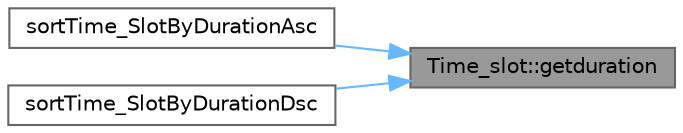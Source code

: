 digraph "Time_slot::getduration"
{
 // LATEX_PDF_SIZE
  bgcolor="transparent";
  edge [fontname=Helvetica,fontsize=10,labelfontname=Helvetica,labelfontsize=10];
  node [fontname=Helvetica,fontsize=10,shape=box,height=0.2,width=0.4];
  rankdir="RL";
  Node1 [label="Time_slot::getduration",height=0.2,width=0.4,color="gray40", fillcolor="grey60", style="filled", fontcolor="black",tooltip=" "];
  Node1 -> Node2 [dir="back",color="steelblue1",style="solid"];
  Node2 [label="sortTime_SlotByDurationAsc",height=0.2,width=0.4,color="grey40", fillcolor="white", style="filled",URL="$_sort_form_8cpp.html#a3afc75c705e495dc8627b217583d6dd0",tooltip=" "];
  Node1 -> Node3 [dir="back",color="steelblue1",style="solid"];
  Node3 [label="sortTime_SlotByDurationDsc",height=0.2,width=0.4,color="grey40", fillcolor="white", style="filled",URL="$_sort_form_8cpp.html#a8bc4d8097283a3f65b0f08468afbf9a1",tooltip=" "];
}
